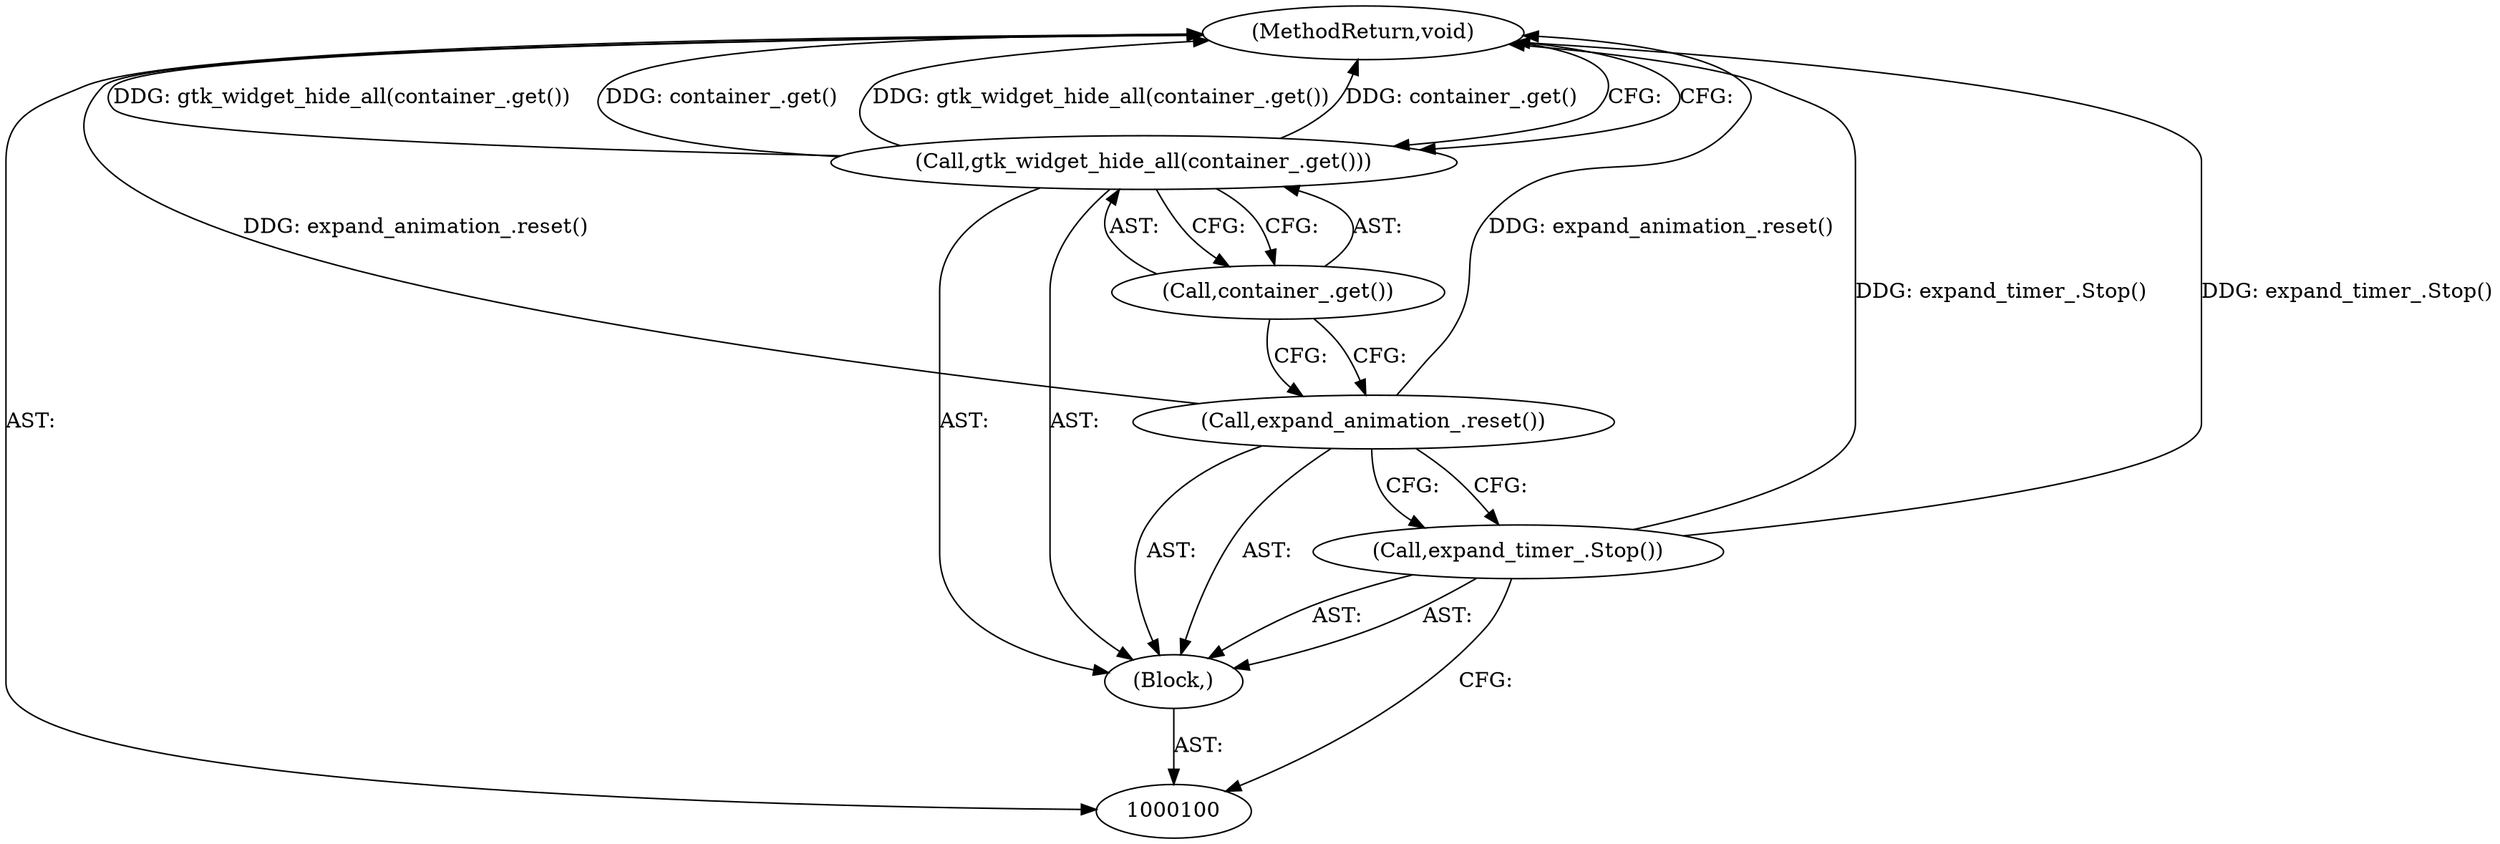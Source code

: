 digraph "1_Chrome_20106b615c3d11637864fcd4dd4de3356c858f2c" {
"1000106" [label="(MethodReturn,void)"];
"1000101" [label="(Block,)"];
"1000102" [label="(Call,expand_timer_.Stop())"];
"1000103" [label="(Call,expand_animation_.reset())"];
"1000104" [label="(Call,gtk_widget_hide_all(container_.get()))"];
"1000105" [label="(Call,container_.get())"];
"1000106" -> "1000100"  [label="AST: "];
"1000106" -> "1000104"  [label="CFG: "];
"1000104" -> "1000106"  [label="DDG: gtk_widget_hide_all(container_.get())"];
"1000104" -> "1000106"  [label="DDG: container_.get()"];
"1000103" -> "1000106"  [label="DDG: expand_animation_.reset()"];
"1000102" -> "1000106"  [label="DDG: expand_timer_.Stop()"];
"1000101" -> "1000100"  [label="AST: "];
"1000102" -> "1000101"  [label="AST: "];
"1000103" -> "1000101"  [label="AST: "];
"1000104" -> "1000101"  [label="AST: "];
"1000102" -> "1000101"  [label="AST: "];
"1000102" -> "1000100"  [label="CFG: "];
"1000103" -> "1000102"  [label="CFG: "];
"1000102" -> "1000106"  [label="DDG: expand_timer_.Stop()"];
"1000103" -> "1000101"  [label="AST: "];
"1000103" -> "1000102"  [label="CFG: "];
"1000105" -> "1000103"  [label="CFG: "];
"1000103" -> "1000106"  [label="DDG: expand_animation_.reset()"];
"1000104" -> "1000101"  [label="AST: "];
"1000104" -> "1000105"  [label="CFG: "];
"1000105" -> "1000104"  [label="AST: "];
"1000106" -> "1000104"  [label="CFG: "];
"1000104" -> "1000106"  [label="DDG: gtk_widget_hide_all(container_.get())"];
"1000104" -> "1000106"  [label="DDG: container_.get()"];
"1000105" -> "1000104"  [label="AST: "];
"1000105" -> "1000103"  [label="CFG: "];
"1000104" -> "1000105"  [label="CFG: "];
}
